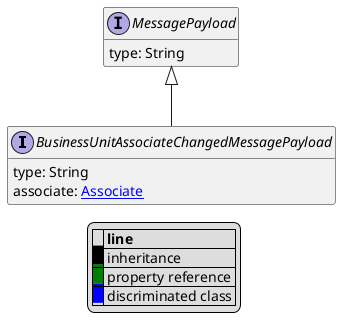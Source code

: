 @startuml

hide empty fields
hide empty methods
legend
|= |= line |
|<back:black>   </back>| inheritance |
|<back:green>   </back>| property reference |
|<back:blue>   </back>| discriminated class |
endlegend
interface BusinessUnitAssociateChangedMessagePayload [[BusinessUnitAssociateChangedMessagePayload.svg]] extends MessagePayload {
    type: String
    associate: [[Associate.svg Associate]]
}
interface MessagePayload [[MessagePayload.svg]]  {
    type: String
}





@enduml
